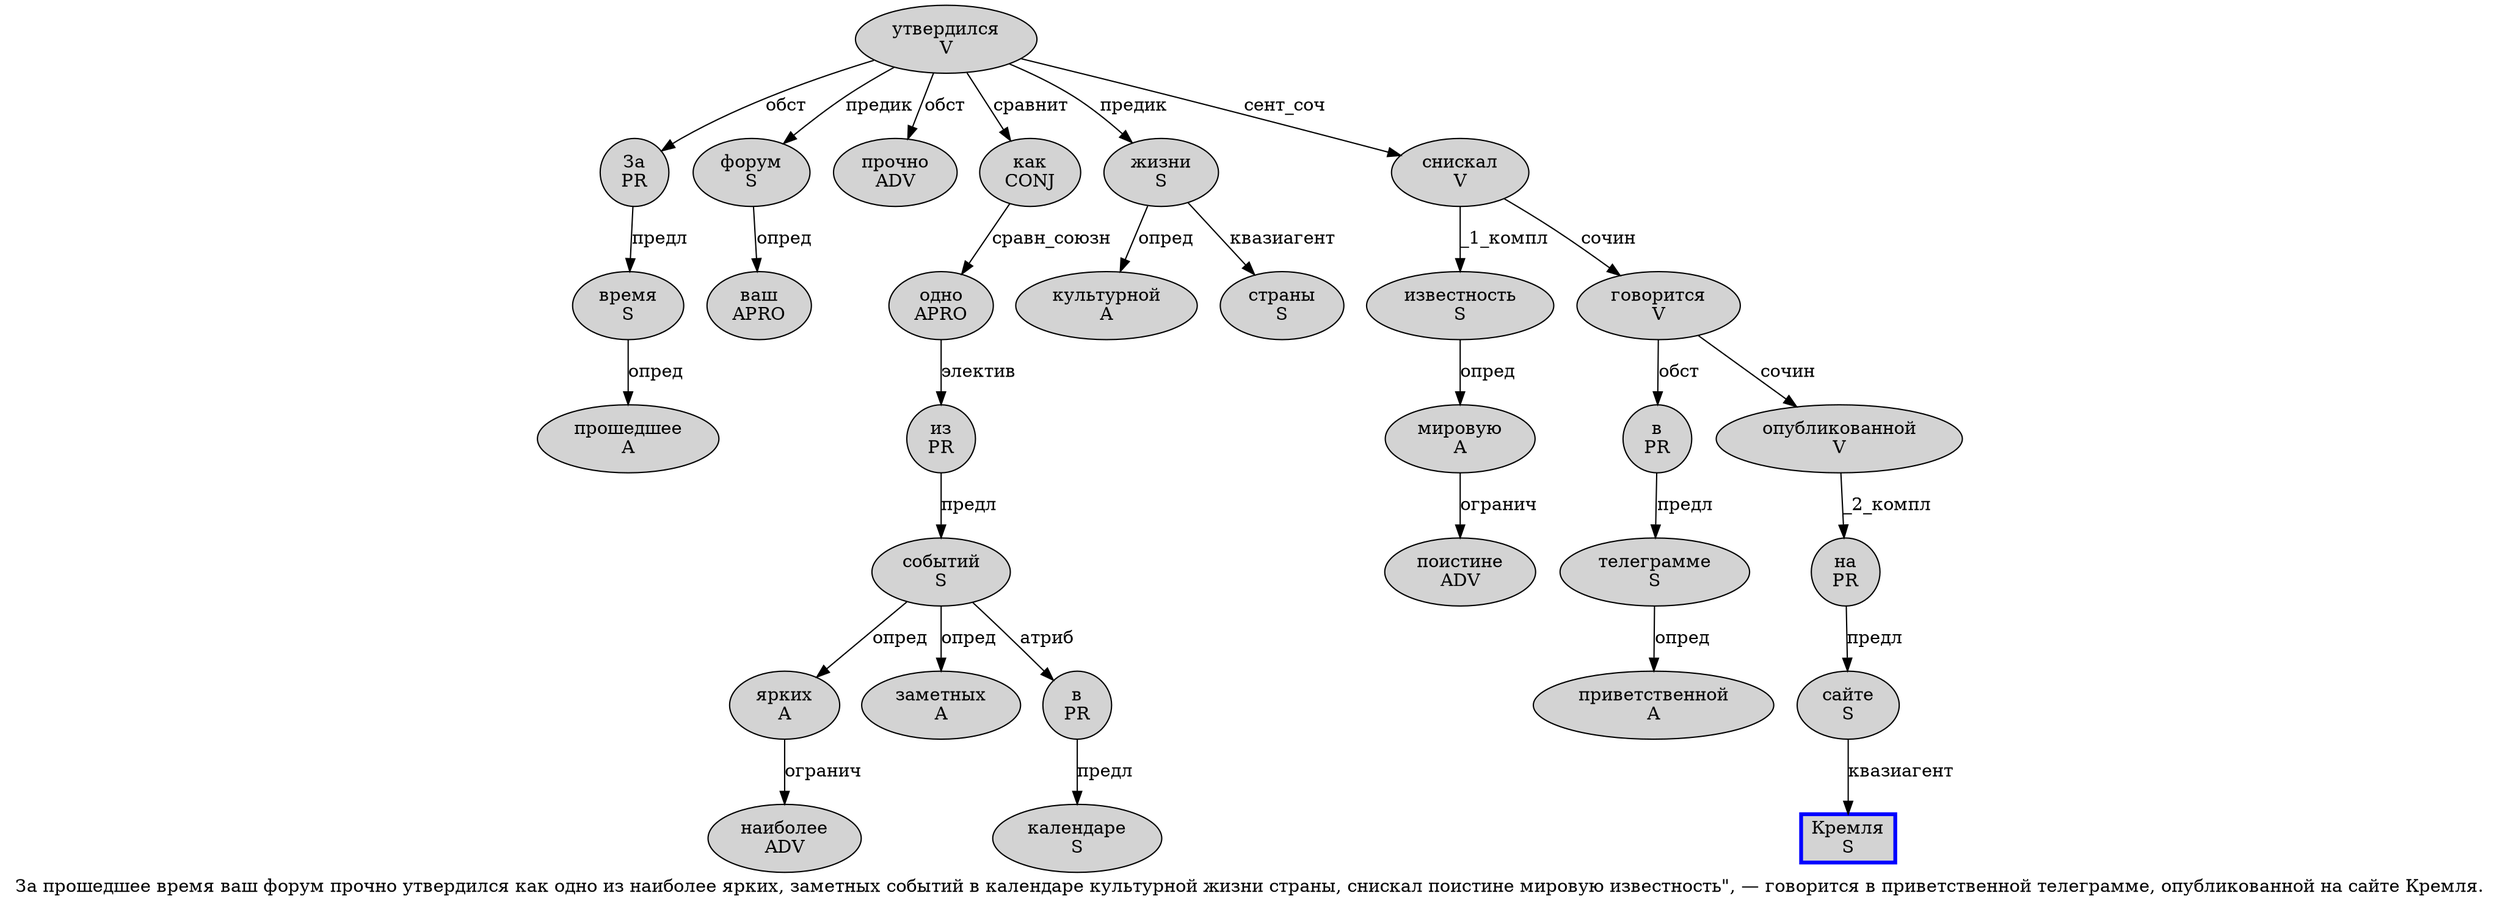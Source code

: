 digraph SENTENCE_1234 {
	graph [label="За прошедшее время ваш форум прочно утвердился как одно из наиболее ярких, заметных событий в календаре культурной жизни страны, снискал поистине мировую известность\", — говорится в приветственной телеграмме, опубликованной на сайте Кремля."]
	node [style=filled]
		0 [label="За
PR" color="" fillcolor=lightgray penwidth=1 shape=ellipse]
		1 [label="прошедшее
A" color="" fillcolor=lightgray penwidth=1 shape=ellipse]
		2 [label="время
S" color="" fillcolor=lightgray penwidth=1 shape=ellipse]
		3 [label="ваш
APRO" color="" fillcolor=lightgray penwidth=1 shape=ellipse]
		4 [label="форум
S" color="" fillcolor=lightgray penwidth=1 shape=ellipse]
		5 [label="прочно
ADV" color="" fillcolor=lightgray penwidth=1 shape=ellipse]
		6 [label="утвердился
V" color="" fillcolor=lightgray penwidth=1 shape=ellipse]
		7 [label="как
CONJ" color="" fillcolor=lightgray penwidth=1 shape=ellipse]
		8 [label="одно
APRO" color="" fillcolor=lightgray penwidth=1 shape=ellipse]
		9 [label="из
PR" color="" fillcolor=lightgray penwidth=1 shape=ellipse]
		10 [label="наиболее
ADV" color="" fillcolor=lightgray penwidth=1 shape=ellipse]
		11 [label="ярких
A" color="" fillcolor=lightgray penwidth=1 shape=ellipse]
		13 [label="заметных
A" color="" fillcolor=lightgray penwidth=1 shape=ellipse]
		14 [label="событий
S" color="" fillcolor=lightgray penwidth=1 shape=ellipse]
		15 [label="в
PR" color="" fillcolor=lightgray penwidth=1 shape=ellipse]
		16 [label="календаре
S" color="" fillcolor=lightgray penwidth=1 shape=ellipse]
		17 [label="культурной
A" color="" fillcolor=lightgray penwidth=1 shape=ellipse]
		18 [label="жизни
S" color="" fillcolor=lightgray penwidth=1 shape=ellipse]
		19 [label="страны
S" color="" fillcolor=lightgray penwidth=1 shape=ellipse]
		21 [label="снискал
V" color="" fillcolor=lightgray penwidth=1 shape=ellipse]
		22 [label="поистине
ADV" color="" fillcolor=lightgray penwidth=1 shape=ellipse]
		23 [label="мировую
A" color="" fillcolor=lightgray penwidth=1 shape=ellipse]
		24 [label="известность
S" color="" fillcolor=lightgray penwidth=1 shape=ellipse]
		28 [label="говорится
V" color="" fillcolor=lightgray penwidth=1 shape=ellipse]
		29 [label="в
PR" color="" fillcolor=lightgray penwidth=1 shape=ellipse]
		30 [label="приветственной
A" color="" fillcolor=lightgray penwidth=1 shape=ellipse]
		31 [label="телеграмме
S" color="" fillcolor=lightgray penwidth=1 shape=ellipse]
		33 [label="опубликованной
V" color="" fillcolor=lightgray penwidth=1 shape=ellipse]
		34 [label="на
PR" color="" fillcolor=lightgray penwidth=1 shape=ellipse]
		35 [label="сайте
S" color="" fillcolor=lightgray penwidth=1 shape=ellipse]
		36 [label="Кремля
S" color=blue fillcolor=lightgray penwidth=3 shape=box]
			18 -> 17 [label="опред"]
			18 -> 19 [label="квазиагент"]
			6 -> 0 [label="обст"]
			6 -> 4 [label="предик"]
			6 -> 5 [label="обст"]
			6 -> 7 [label="сравнит"]
			6 -> 18 [label="предик"]
			6 -> 21 [label="сент_соч"]
			24 -> 23 [label="опред"]
			29 -> 31 [label="предл"]
			28 -> 29 [label="обст"]
			28 -> 33 [label="сочин"]
			21 -> 24 [label="_1_компл"]
			21 -> 28 [label="сочин"]
			31 -> 30 [label="опред"]
			2 -> 1 [label="опред"]
			0 -> 2 [label="предл"]
			35 -> 36 [label="квазиагент"]
			4 -> 3 [label="опред"]
			33 -> 34 [label="_2_компл"]
			7 -> 8 [label="сравн_союзн"]
			8 -> 9 [label="электив"]
			23 -> 22 [label="огранич"]
			34 -> 35 [label="предл"]
			11 -> 10 [label="огранич"]
			15 -> 16 [label="предл"]
			9 -> 14 [label="предл"]
			14 -> 11 [label="опред"]
			14 -> 13 [label="опред"]
			14 -> 15 [label="атриб"]
}